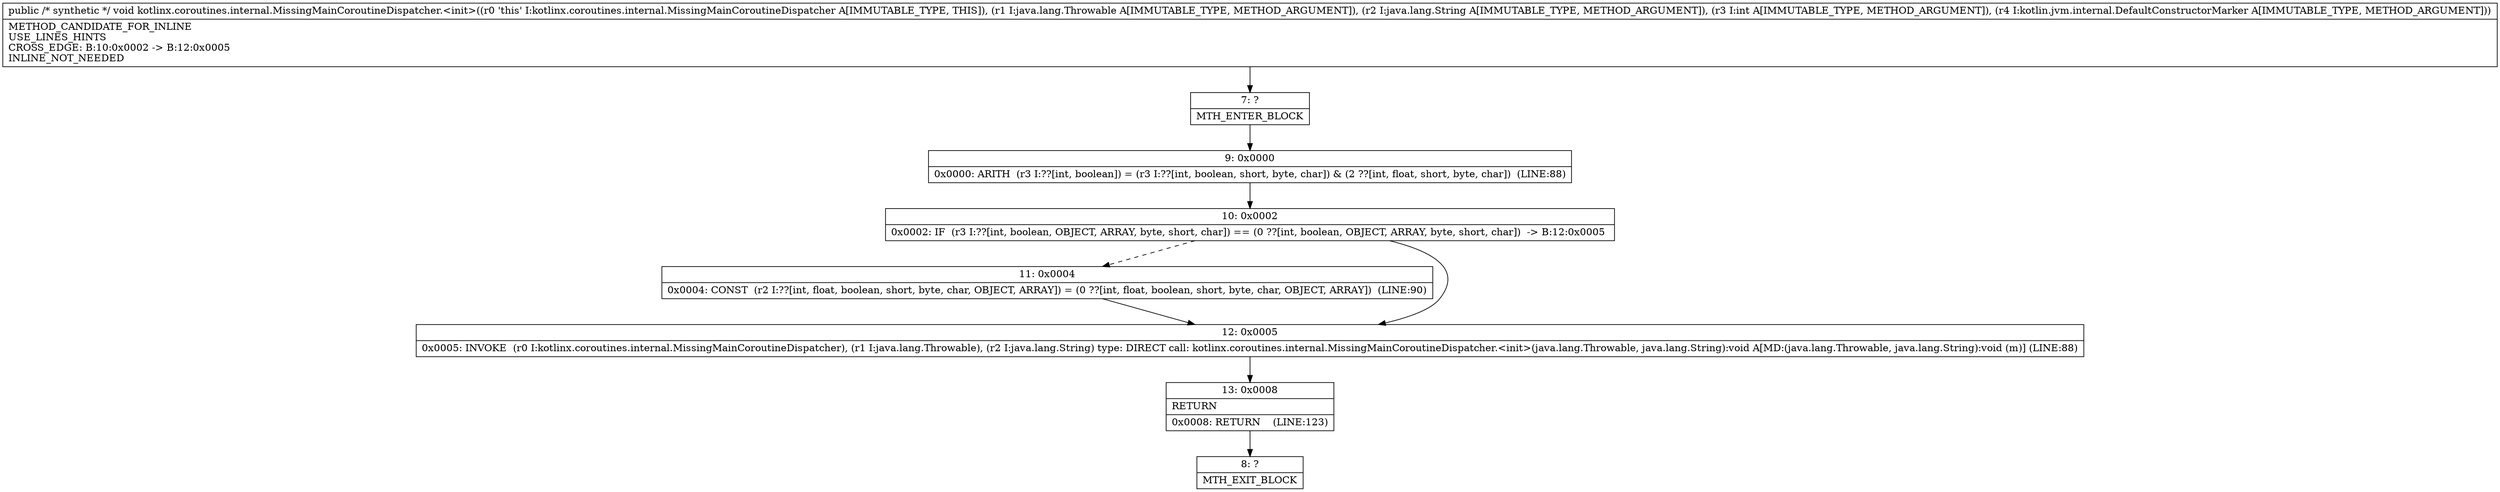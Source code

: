 digraph "CFG forkotlinx.coroutines.internal.MissingMainCoroutineDispatcher.\<init\>(Ljava\/lang\/Throwable;Ljava\/lang\/String;ILkotlin\/jvm\/internal\/DefaultConstructorMarker;)V" {
Node_7 [shape=record,label="{7\:\ ?|MTH_ENTER_BLOCK\l}"];
Node_9 [shape=record,label="{9\:\ 0x0000|0x0000: ARITH  (r3 I:??[int, boolean]) = (r3 I:??[int, boolean, short, byte, char]) & (2 ??[int, float, short, byte, char])  (LINE:88)\l}"];
Node_10 [shape=record,label="{10\:\ 0x0002|0x0002: IF  (r3 I:??[int, boolean, OBJECT, ARRAY, byte, short, char]) == (0 ??[int, boolean, OBJECT, ARRAY, byte, short, char])  \-\> B:12:0x0005 \l}"];
Node_11 [shape=record,label="{11\:\ 0x0004|0x0004: CONST  (r2 I:??[int, float, boolean, short, byte, char, OBJECT, ARRAY]) = (0 ??[int, float, boolean, short, byte, char, OBJECT, ARRAY])  (LINE:90)\l}"];
Node_12 [shape=record,label="{12\:\ 0x0005|0x0005: INVOKE  (r0 I:kotlinx.coroutines.internal.MissingMainCoroutineDispatcher), (r1 I:java.lang.Throwable), (r2 I:java.lang.String) type: DIRECT call: kotlinx.coroutines.internal.MissingMainCoroutineDispatcher.\<init\>(java.lang.Throwable, java.lang.String):void A[MD:(java.lang.Throwable, java.lang.String):void (m)] (LINE:88)\l}"];
Node_13 [shape=record,label="{13\:\ 0x0008|RETURN\l|0x0008: RETURN    (LINE:123)\l}"];
Node_8 [shape=record,label="{8\:\ ?|MTH_EXIT_BLOCK\l}"];
MethodNode[shape=record,label="{public \/* synthetic *\/ void kotlinx.coroutines.internal.MissingMainCoroutineDispatcher.\<init\>((r0 'this' I:kotlinx.coroutines.internal.MissingMainCoroutineDispatcher A[IMMUTABLE_TYPE, THIS]), (r1 I:java.lang.Throwable A[IMMUTABLE_TYPE, METHOD_ARGUMENT]), (r2 I:java.lang.String A[IMMUTABLE_TYPE, METHOD_ARGUMENT]), (r3 I:int A[IMMUTABLE_TYPE, METHOD_ARGUMENT]), (r4 I:kotlin.jvm.internal.DefaultConstructorMarker A[IMMUTABLE_TYPE, METHOD_ARGUMENT]))  | METHOD_CANDIDATE_FOR_INLINE\lUSE_LINES_HINTS\lCROSS_EDGE: B:10:0x0002 \-\> B:12:0x0005\lINLINE_NOT_NEEDED\l}"];
MethodNode -> Node_7;Node_7 -> Node_9;
Node_9 -> Node_10;
Node_10 -> Node_11[style=dashed];
Node_10 -> Node_12;
Node_11 -> Node_12;
Node_12 -> Node_13;
Node_13 -> Node_8;
}


